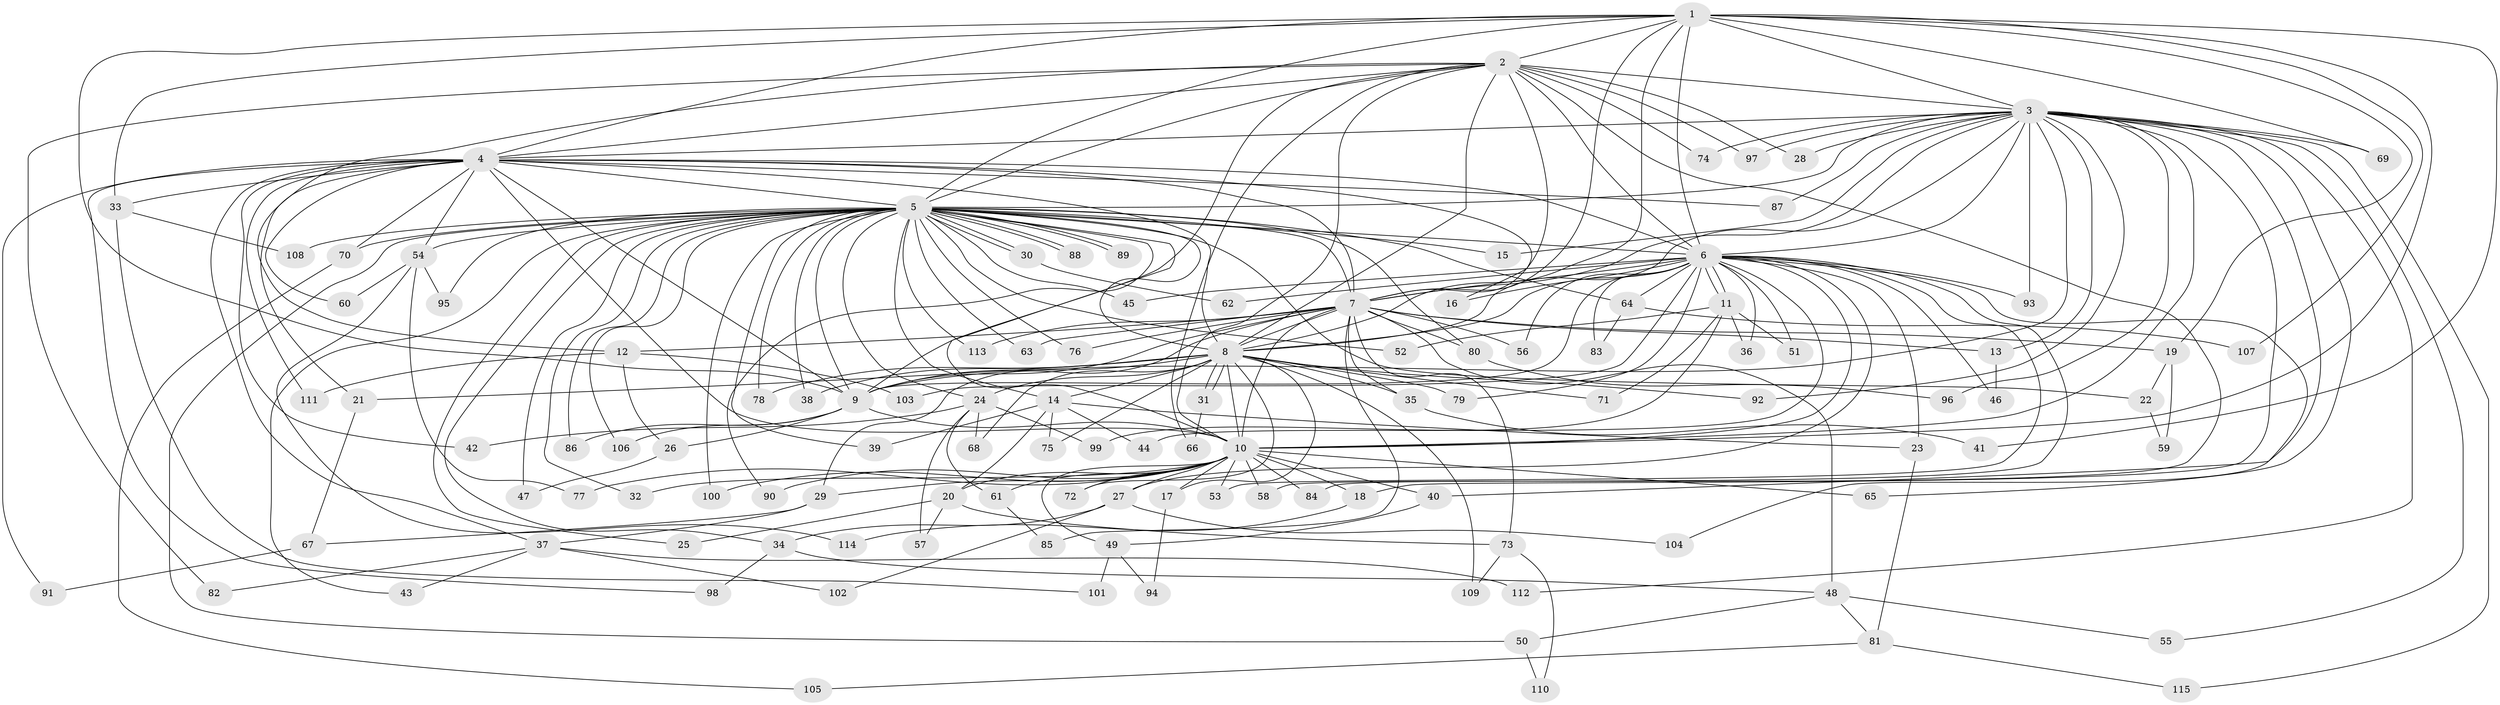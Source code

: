 // Generated by graph-tools (version 1.1) at 2025/25/03/09/25 03:25:49]
// undirected, 115 vertices, 255 edges
graph export_dot {
graph [start="1"]
  node [color=gray90,style=filled];
  1;
  2;
  3;
  4;
  5;
  6;
  7;
  8;
  9;
  10;
  11;
  12;
  13;
  14;
  15;
  16;
  17;
  18;
  19;
  20;
  21;
  22;
  23;
  24;
  25;
  26;
  27;
  28;
  29;
  30;
  31;
  32;
  33;
  34;
  35;
  36;
  37;
  38;
  39;
  40;
  41;
  42;
  43;
  44;
  45;
  46;
  47;
  48;
  49;
  50;
  51;
  52;
  53;
  54;
  55;
  56;
  57;
  58;
  59;
  60;
  61;
  62;
  63;
  64;
  65;
  66;
  67;
  68;
  69;
  70;
  71;
  72;
  73;
  74;
  75;
  76;
  77;
  78;
  79;
  80;
  81;
  82;
  83;
  84;
  85;
  86;
  87;
  88;
  89;
  90;
  91;
  92;
  93;
  94;
  95;
  96;
  97;
  98;
  99;
  100;
  101;
  102;
  103;
  104;
  105;
  106;
  107;
  108;
  109;
  110;
  111;
  112;
  113;
  114;
  115;
  1 -- 2;
  1 -- 3;
  1 -- 4;
  1 -- 5;
  1 -- 6;
  1 -- 7;
  1 -- 8;
  1 -- 9;
  1 -- 10;
  1 -- 19;
  1 -- 33;
  1 -- 41;
  1 -- 69;
  1 -- 107;
  2 -- 3;
  2 -- 4;
  2 -- 5;
  2 -- 6;
  2 -- 7;
  2 -- 8;
  2 -- 9;
  2 -- 10;
  2 -- 12;
  2 -- 28;
  2 -- 66;
  2 -- 74;
  2 -- 82;
  2 -- 84;
  2 -- 97;
  3 -- 4;
  3 -- 5;
  3 -- 6;
  3 -- 7;
  3 -- 8;
  3 -- 9;
  3 -- 10;
  3 -- 13;
  3 -- 15;
  3 -- 18;
  3 -- 28;
  3 -- 40;
  3 -- 55;
  3 -- 65;
  3 -- 69;
  3 -- 74;
  3 -- 87;
  3 -- 92;
  3 -- 93;
  3 -- 96;
  3 -- 97;
  3 -- 112;
  3 -- 115;
  4 -- 5;
  4 -- 6;
  4 -- 7;
  4 -- 8;
  4 -- 9;
  4 -- 10;
  4 -- 16;
  4 -- 21;
  4 -- 33;
  4 -- 37;
  4 -- 42;
  4 -- 54;
  4 -- 60;
  4 -- 70;
  4 -- 87;
  4 -- 91;
  4 -- 98;
  4 -- 111;
  5 -- 6;
  5 -- 7;
  5 -- 8;
  5 -- 9;
  5 -- 10;
  5 -- 14;
  5 -- 15;
  5 -- 22;
  5 -- 24;
  5 -- 25;
  5 -- 30;
  5 -- 30;
  5 -- 32;
  5 -- 34;
  5 -- 38;
  5 -- 39;
  5 -- 43;
  5 -- 45;
  5 -- 47;
  5 -- 50;
  5 -- 52;
  5 -- 54;
  5 -- 63;
  5 -- 64;
  5 -- 70;
  5 -- 76;
  5 -- 78;
  5 -- 80;
  5 -- 86;
  5 -- 88;
  5 -- 88;
  5 -- 89;
  5 -- 89;
  5 -- 90;
  5 -- 95;
  5 -- 100;
  5 -- 106;
  5 -- 108;
  5 -- 113;
  6 -- 7;
  6 -- 8;
  6 -- 9;
  6 -- 10;
  6 -- 11;
  6 -- 11;
  6 -- 16;
  6 -- 23;
  6 -- 27;
  6 -- 36;
  6 -- 44;
  6 -- 45;
  6 -- 46;
  6 -- 51;
  6 -- 53;
  6 -- 56;
  6 -- 58;
  6 -- 62;
  6 -- 64;
  6 -- 79;
  6 -- 83;
  6 -- 93;
  6 -- 103;
  6 -- 104;
  7 -- 8;
  7 -- 9;
  7 -- 10;
  7 -- 12;
  7 -- 13;
  7 -- 19;
  7 -- 29;
  7 -- 35;
  7 -- 48;
  7 -- 56;
  7 -- 63;
  7 -- 73;
  7 -- 76;
  7 -- 80;
  7 -- 85;
  7 -- 113;
  8 -- 9;
  8 -- 10;
  8 -- 14;
  8 -- 17;
  8 -- 21;
  8 -- 24;
  8 -- 31;
  8 -- 31;
  8 -- 35;
  8 -- 38;
  8 -- 68;
  8 -- 71;
  8 -- 72;
  8 -- 75;
  8 -- 78;
  8 -- 79;
  8 -- 92;
  8 -- 109;
  9 -- 10;
  9 -- 26;
  9 -- 86;
  9 -- 106;
  10 -- 17;
  10 -- 18;
  10 -- 20;
  10 -- 27;
  10 -- 29;
  10 -- 32;
  10 -- 40;
  10 -- 49;
  10 -- 53;
  10 -- 58;
  10 -- 61;
  10 -- 65;
  10 -- 72;
  10 -- 77;
  10 -- 84;
  10 -- 90;
  10 -- 100;
  11 -- 36;
  11 -- 51;
  11 -- 52;
  11 -- 71;
  11 -- 99;
  12 -- 26;
  12 -- 103;
  12 -- 111;
  13 -- 46;
  14 -- 20;
  14 -- 23;
  14 -- 39;
  14 -- 44;
  14 -- 75;
  17 -- 94;
  18 -- 114;
  19 -- 22;
  19 -- 59;
  20 -- 25;
  20 -- 57;
  20 -- 73;
  21 -- 67;
  22 -- 59;
  23 -- 81;
  24 -- 42;
  24 -- 57;
  24 -- 61;
  24 -- 68;
  24 -- 99;
  26 -- 47;
  27 -- 34;
  27 -- 102;
  27 -- 104;
  29 -- 37;
  29 -- 67;
  30 -- 62;
  31 -- 66;
  33 -- 101;
  33 -- 108;
  34 -- 48;
  34 -- 98;
  35 -- 41;
  37 -- 43;
  37 -- 82;
  37 -- 102;
  37 -- 112;
  40 -- 49;
  48 -- 50;
  48 -- 55;
  48 -- 81;
  49 -- 94;
  49 -- 101;
  50 -- 110;
  54 -- 60;
  54 -- 77;
  54 -- 95;
  54 -- 114;
  61 -- 85;
  64 -- 83;
  64 -- 107;
  67 -- 91;
  70 -- 105;
  73 -- 109;
  73 -- 110;
  80 -- 96;
  81 -- 105;
  81 -- 115;
}

